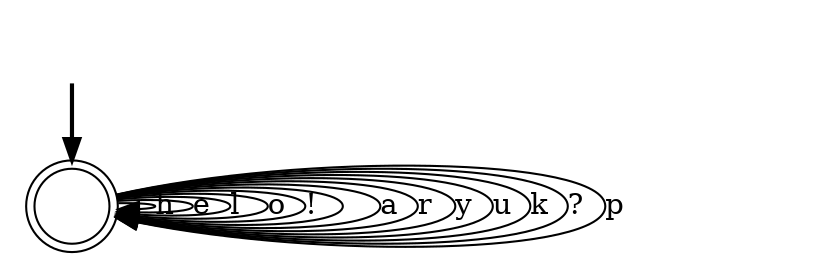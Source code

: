 digraph {
	fake [style=invisible]
	"" [root=true shape=doublecircle]
	fake -> "" [style=bold]
	"" -> "" [label=h]
	"" -> "" [label=e]
	"" -> "" [label=l]
	"" -> "" [label=o]
	"" -> "" [label="!"]
	"" -> "" [label=" "]
	"" -> "" [label=a]
	"" -> "" [label=r]
	"" -> "" [label=y]
	"" -> "" [label=u]
	"" -> "" [label=k]
	"" -> "" [label="?"]
	"" -> "" [label=p]
}
